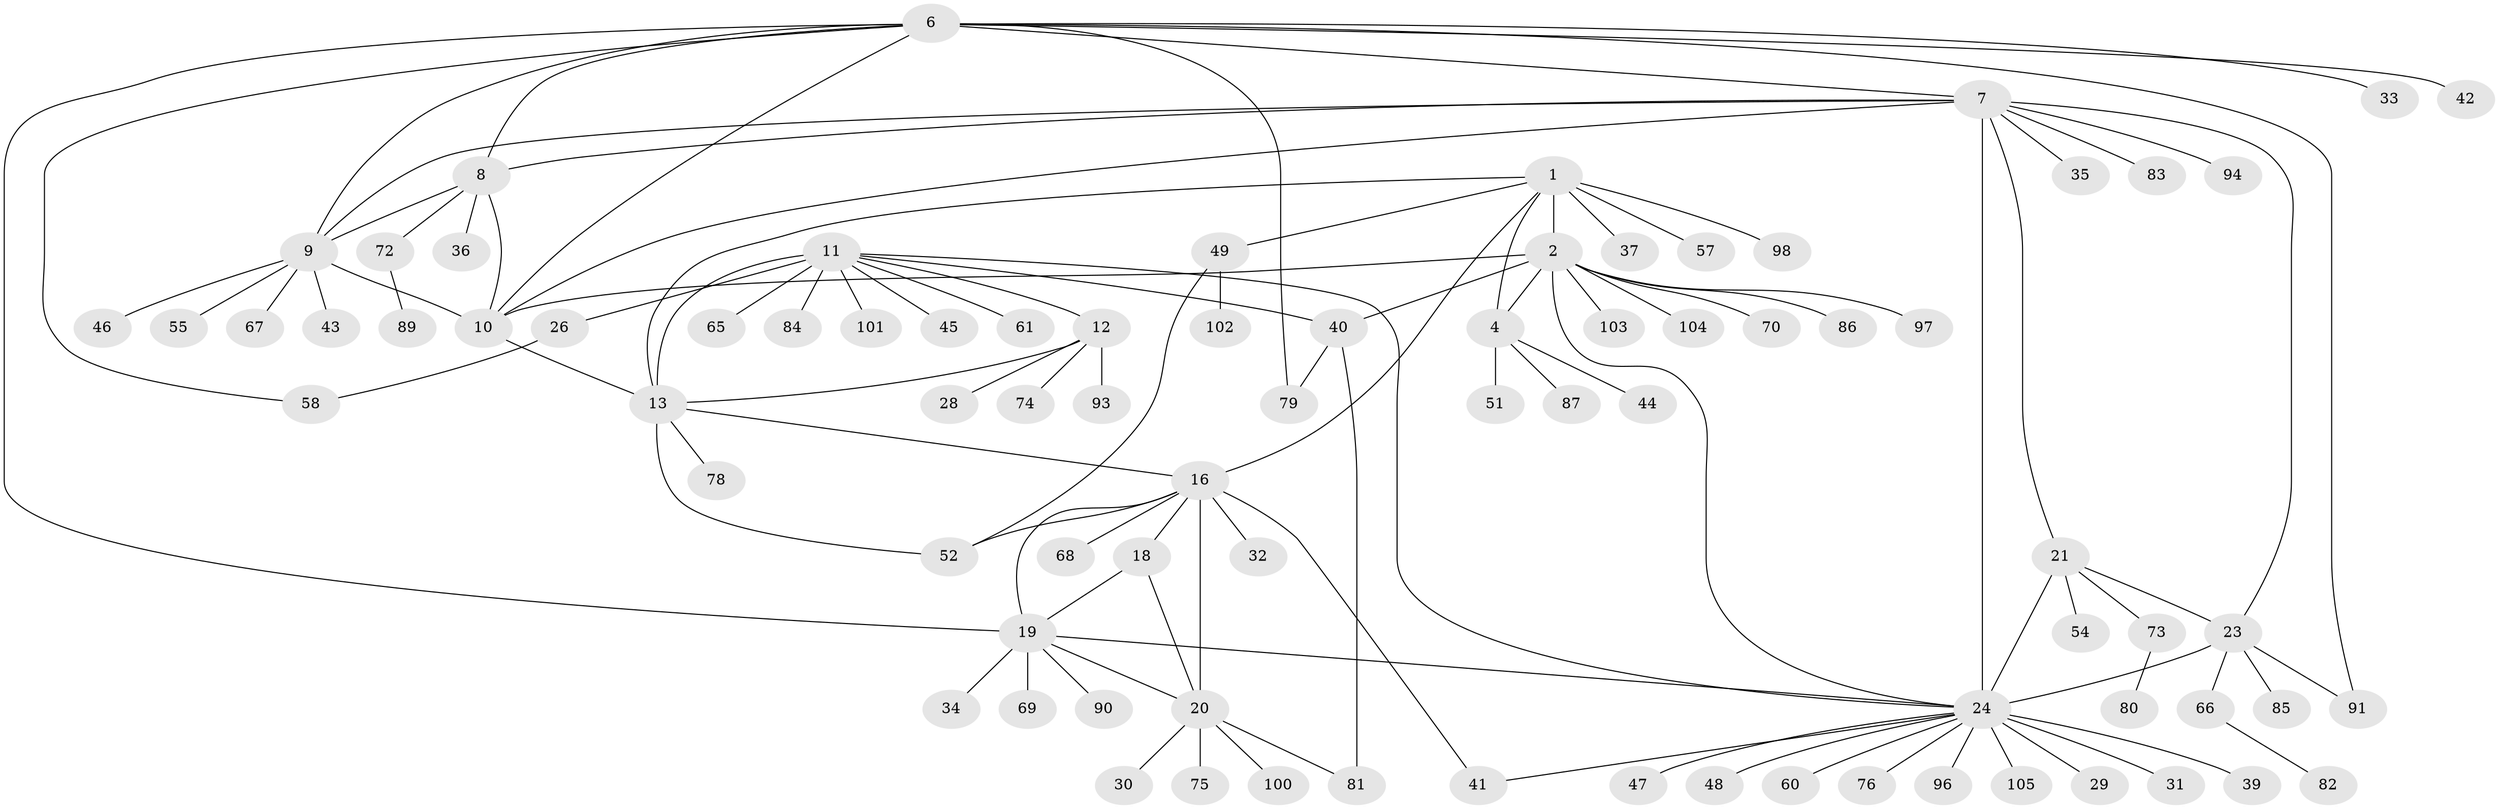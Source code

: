 // Generated by graph-tools (version 1.1) at 2025/52/02/27/25 19:52:14]
// undirected, 83 vertices, 110 edges
graph export_dot {
graph [start="1"]
  node [color=gray90,style=filled];
  1 [super="+5"];
  2 [super="+3"];
  4 [super="+53"];
  6 [super="+71"];
  7 [super="+22"];
  8 [super="+27"];
  9 [super="+50"];
  10;
  11 [super="+15"];
  12 [super="+56"];
  13 [super="+14"];
  16 [super="+17"];
  18 [super="+64"];
  19 [super="+77"];
  20 [super="+62"];
  21;
  23 [super="+59"];
  24 [super="+25"];
  26 [super="+88"];
  28;
  29;
  30;
  31;
  32;
  33 [super="+38"];
  34;
  35;
  36;
  37;
  39;
  40;
  41;
  42;
  43;
  44;
  45;
  46;
  47;
  48;
  49 [super="+106"];
  51;
  52 [super="+63"];
  54;
  55;
  57;
  58;
  60;
  61;
  65;
  66;
  67;
  68;
  69;
  70;
  72;
  73;
  74 [super="+92"];
  75 [super="+99"];
  76;
  78;
  79;
  80;
  81 [super="+95"];
  82;
  83;
  84;
  85;
  86;
  87;
  89;
  90;
  91;
  93;
  94;
  96;
  97;
  98;
  100;
  101;
  102;
  103;
  104;
  105;
  1 -- 2 [weight=4];
  1 -- 4 [weight=2];
  1 -- 13;
  1 -- 16;
  1 -- 49;
  1 -- 98;
  1 -- 37;
  1 -- 57;
  2 -- 4 [weight=2];
  2 -- 10;
  2 -- 24;
  2 -- 40;
  2 -- 86;
  2 -- 103;
  2 -- 97;
  2 -- 70;
  2 -- 104;
  4 -- 44;
  4 -- 51;
  4 -- 87;
  6 -- 7;
  6 -- 8;
  6 -- 9;
  6 -- 10;
  6 -- 19;
  6 -- 33;
  6 -- 42;
  6 -- 58;
  6 -- 79;
  6 -- 91;
  7 -- 8;
  7 -- 9;
  7 -- 10;
  7 -- 83;
  7 -- 94;
  7 -- 35;
  7 -- 23;
  7 -- 21;
  7 -- 24 [weight=2];
  8 -- 9;
  8 -- 10;
  8 -- 36;
  8 -- 72;
  9 -- 10;
  9 -- 43;
  9 -- 46;
  9 -- 55;
  9 -- 67;
  10 -- 13;
  11 -- 12 [weight=2];
  11 -- 13 [weight=4];
  11 -- 24;
  11 -- 26;
  11 -- 61;
  11 -- 101;
  11 -- 65;
  11 -- 40;
  11 -- 45;
  11 -- 84;
  12 -- 13 [weight=2];
  12 -- 28;
  12 -- 74;
  12 -- 93;
  13 -- 16;
  13 -- 52;
  13 -- 78;
  16 -- 18 [weight=2];
  16 -- 19 [weight=2];
  16 -- 20 [weight=2];
  16 -- 32;
  16 -- 41;
  16 -- 68;
  16 -- 52;
  18 -- 19;
  18 -- 20;
  19 -- 20;
  19 -- 24;
  19 -- 34;
  19 -- 69;
  19 -- 90;
  20 -- 30;
  20 -- 75;
  20 -- 100;
  20 -- 81;
  21 -- 23;
  21 -- 24 [weight=2];
  21 -- 54;
  21 -- 73;
  23 -- 24 [weight=2];
  23 -- 66;
  23 -- 85;
  23 -- 91;
  24 -- 29;
  24 -- 41;
  24 -- 47;
  24 -- 96;
  24 -- 39;
  24 -- 105;
  24 -- 76;
  24 -- 48;
  24 -- 60;
  24 -- 31;
  26 -- 58;
  40 -- 79;
  40 -- 81;
  49 -- 102;
  49 -- 52;
  66 -- 82;
  72 -- 89;
  73 -- 80;
}
